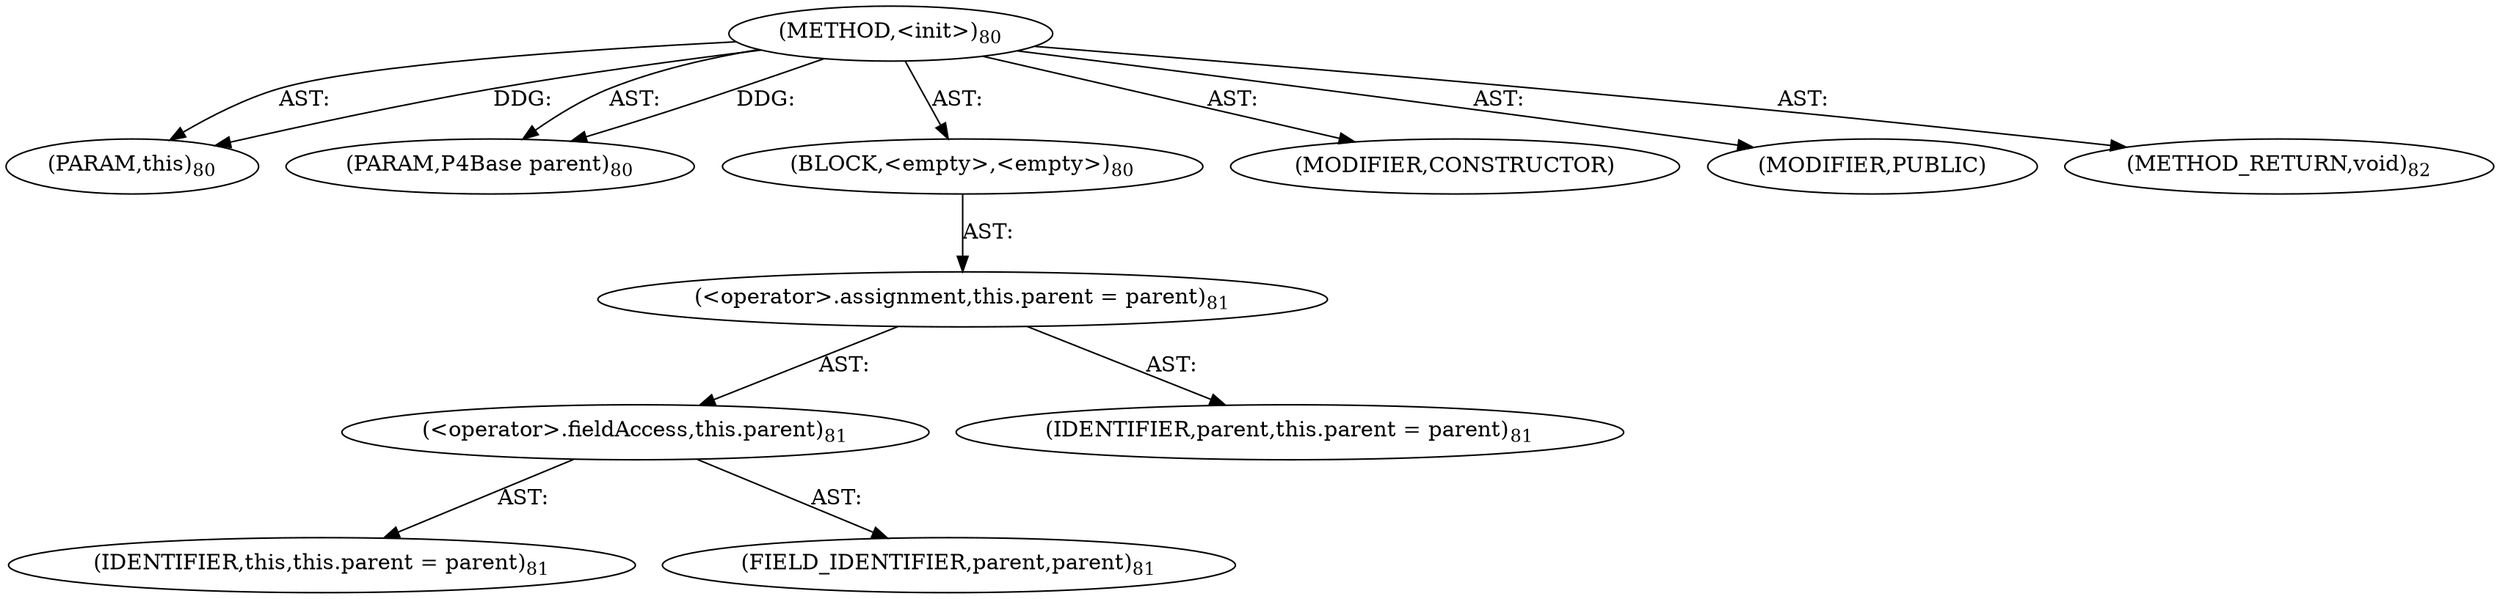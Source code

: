 digraph "&lt;init&gt;" {  
"111669149696" [label = <(METHOD,&lt;init&gt;)<SUB>80</SUB>> ]
"115964116992" [label = <(PARAM,this)<SUB>80</SUB>> ]
"115964116993" [label = <(PARAM,P4Base parent)<SUB>80</SUB>> ]
"25769803776" [label = <(BLOCK,&lt;empty&gt;,&lt;empty&gt;)<SUB>80</SUB>> ]
"30064771072" [label = <(&lt;operator&gt;.assignment,this.parent = parent)<SUB>81</SUB>> ]
"30064771073" [label = <(&lt;operator&gt;.fieldAccess,this.parent)<SUB>81</SUB>> ]
"68719476736" [label = <(IDENTIFIER,this,this.parent = parent)<SUB>81</SUB>> ]
"55834574848" [label = <(FIELD_IDENTIFIER,parent,parent)<SUB>81</SUB>> ]
"68719476737" [label = <(IDENTIFIER,parent,this.parent = parent)<SUB>81</SUB>> ]
"133143986176" [label = <(MODIFIER,CONSTRUCTOR)> ]
"133143986177" [label = <(MODIFIER,PUBLIC)> ]
"128849018880" [label = <(METHOD_RETURN,void)<SUB>82</SUB>> ]
  "111669149696" -> "115964116992"  [ label = "AST: "] 
  "111669149696" -> "115964116993"  [ label = "AST: "] 
  "111669149696" -> "25769803776"  [ label = "AST: "] 
  "111669149696" -> "133143986176"  [ label = "AST: "] 
  "111669149696" -> "133143986177"  [ label = "AST: "] 
  "111669149696" -> "128849018880"  [ label = "AST: "] 
  "25769803776" -> "30064771072"  [ label = "AST: "] 
  "30064771072" -> "30064771073"  [ label = "AST: "] 
  "30064771072" -> "68719476737"  [ label = "AST: "] 
  "30064771073" -> "68719476736"  [ label = "AST: "] 
  "30064771073" -> "55834574848"  [ label = "AST: "] 
  "111669149696" -> "115964116992"  [ label = "DDG: "] 
  "111669149696" -> "115964116993"  [ label = "DDG: "] 
}
